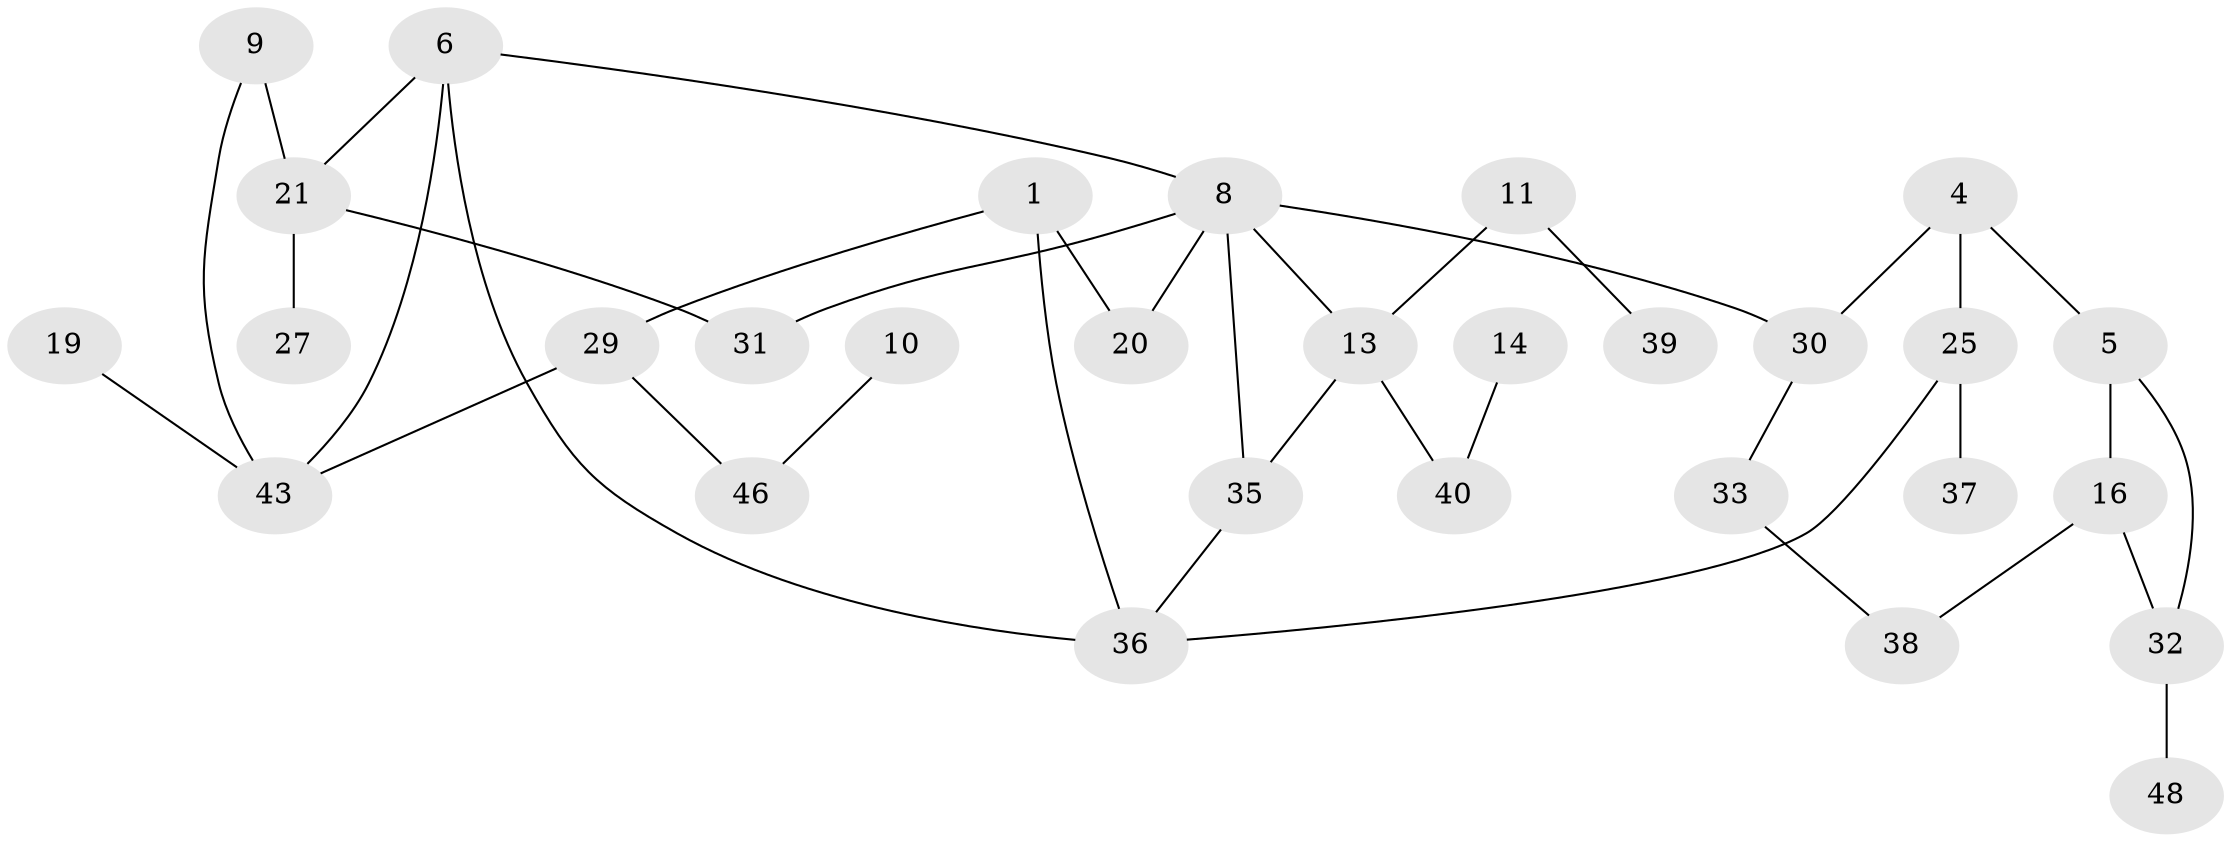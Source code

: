// original degree distribution, {1: 0.29473684210526313, 0: 0.14736842105263157, 3: 0.12631578947368421, 4: 0.09473684210526316, 2: 0.3157894736842105, 5: 0.021052631578947368}
// Generated by graph-tools (version 1.1) at 2025/33/03/09/25 02:33:25]
// undirected, 30 vertices, 38 edges
graph export_dot {
graph [start="1"]
  node [color=gray90,style=filled];
  1;
  4;
  5;
  6;
  8;
  9;
  10;
  11;
  13;
  14;
  16;
  19;
  20;
  21;
  25;
  27;
  29;
  30;
  31;
  32;
  33;
  35;
  36;
  37;
  38;
  39;
  40;
  43;
  46;
  48;
  1 -- 20 [weight=2.0];
  1 -- 29 [weight=1.0];
  1 -- 36 [weight=1.0];
  4 -- 5 [weight=1.0];
  4 -- 25 [weight=1.0];
  4 -- 30 [weight=1.0];
  5 -- 16 [weight=1.0];
  5 -- 32 [weight=1.0];
  6 -- 8 [weight=1.0];
  6 -- 21 [weight=1.0];
  6 -- 36 [weight=1.0];
  6 -- 43 [weight=1.0];
  8 -- 13 [weight=1.0];
  8 -- 20 [weight=1.0];
  8 -- 30 [weight=1.0];
  8 -- 31 [weight=1.0];
  8 -- 35 [weight=1.0];
  9 -- 21 [weight=1.0];
  9 -- 43 [weight=1.0];
  10 -- 46 [weight=1.0];
  11 -- 13 [weight=1.0];
  11 -- 39 [weight=1.0];
  13 -- 35 [weight=1.0];
  13 -- 40 [weight=1.0];
  14 -- 40 [weight=1.0];
  16 -- 32 [weight=1.0];
  16 -- 38 [weight=1.0];
  19 -- 43 [weight=1.0];
  21 -- 27 [weight=1.0];
  21 -- 31 [weight=1.0];
  25 -- 36 [weight=1.0];
  25 -- 37 [weight=1.0];
  29 -- 43 [weight=1.0];
  29 -- 46 [weight=1.0];
  30 -- 33 [weight=1.0];
  32 -- 48 [weight=1.0];
  33 -- 38 [weight=1.0];
  35 -- 36 [weight=1.0];
}
